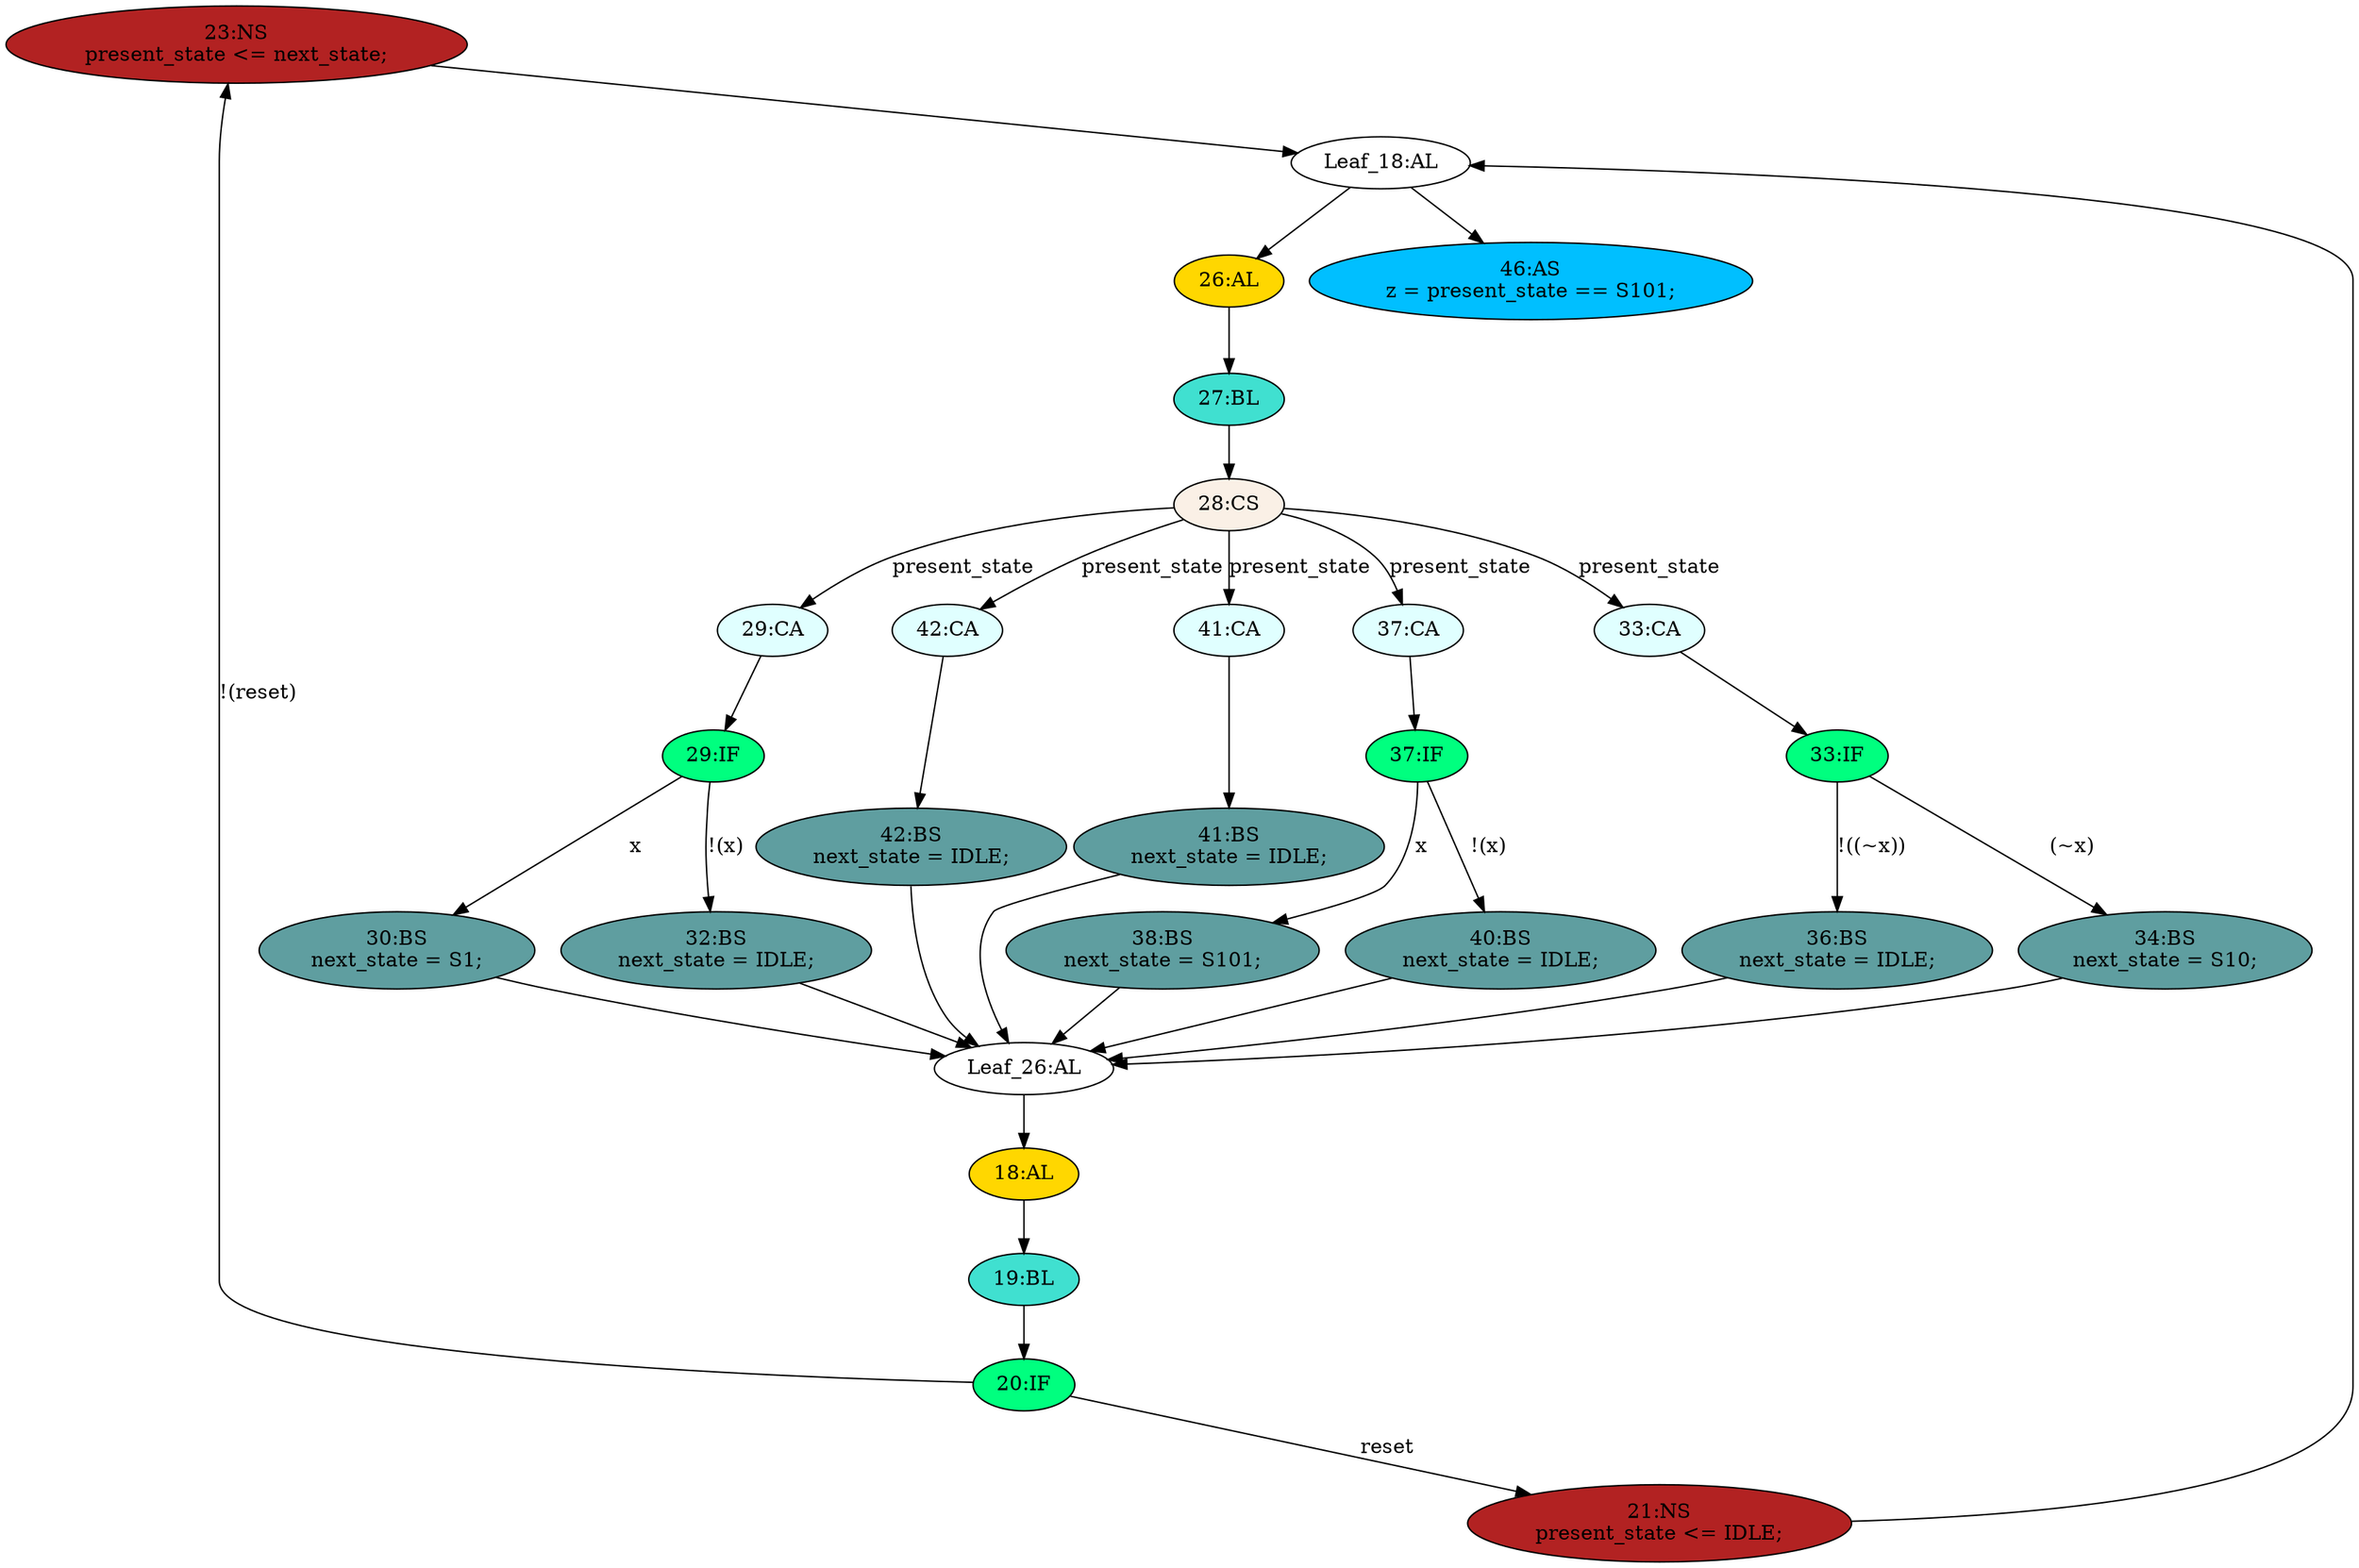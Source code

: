 strict digraph "compose( ,  )" {
	node [label="\N"];
	"23:NS"	[ast="<pyverilog.vparser.ast.NonblockingSubstitution object at 0x7f027c931050>",
		fillcolor=firebrick,
		label="23:NS
present_state <= next_state;",
		statements="[<pyverilog.vparser.ast.NonblockingSubstitution object at 0x7f027c931050>]",
		style=filled,
		typ=NonblockingSubstitution];
	"Leaf_18:AL"	[def_var="['present_state']",
		label="Leaf_18:AL"];
	"23:NS" -> "Leaf_18:AL"	[cond="[]",
		lineno=None];
	"29:IF"	[ast="<pyverilog.vparser.ast.IfStatement object at 0x7f027cd41610>",
		fillcolor=springgreen,
		label="29:IF",
		statements="[]",
		style=filled,
		typ=IfStatement];
	"32:BS"	[ast="<pyverilog.vparser.ast.BlockingSubstitution object at 0x7f027c9a0450>",
		fillcolor=cadetblue,
		label="32:BS
next_state = IDLE;",
		statements="[<pyverilog.vparser.ast.BlockingSubstitution object at 0x7f027c9a0450>]",
		style=filled,
		typ=BlockingSubstitution];
	"29:IF" -> "32:BS"	[cond="['x']",
		label="!(x)",
		lineno=29];
	"30:BS"	[ast="<pyverilog.vparser.ast.BlockingSubstitution object at 0x7f0280a85d10>",
		fillcolor=cadetblue,
		label="30:BS
next_state = S1;",
		statements="[<pyverilog.vparser.ast.BlockingSubstitution object at 0x7f0280a85d10>]",
		style=filled,
		typ=BlockingSubstitution];
	"29:IF" -> "30:BS"	[cond="['x']",
		label=x,
		lineno=29];
	"34:BS"	[ast="<pyverilog.vparser.ast.BlockingSubstitution object at 0x7f027c946550>",
		fillcolor=cadetblue,
		label="34:BS
next_state = S10;",
		statements="[<pyverilog.vparser.ast.BlockingSubstitution object at 0x7f027c946550>]",
		style=filled,
		typ=BlockingSubstitution];
	"Leaf_26:AL"	[def_var="['next_state']",
		label="Leaf_26:AL"];
	"34:BS" -> "Leaf_26:AL"	[cond="[]",
		lineno=None];
	"38:BS"	[ast="<pyverilog.vparser.ast.BlockingSubstitution object at 0x7f027c598bd0>",
		fillcolor=cadetblue,
		label="38:BS
next_state = S101;",
		statements="[<pyverilog.vparser.ast.BlockingSubstitution object at 0x7f027c598bd0>]",
		style=filled,
		typ=BlockingSubstitution];
	"38:BS" -> "Leaf_26:AL"	[cond="[]",
		lineno=None];
	"32:BS" -> "Leaf_26:AL"	[cond="[]",
		lineno=None];
	"41:CA"	[ast="<pyverilog.vparser.ast.Case object at 0x7f027c5984d0>",
		fillcolor=lightcyan,
		label="41:CA",
		statements="[]",
		style=filled,
		typ=Case];
	"41:BS"	[ast="<pyverilog.vparser.ast.BlockingSubstitution object at 0x7f027c598fd0>",
		fillcolor=cadetblue,
		label="41:BS
next_state = IDLE;",
		statements="[<pyverilog.vparser.ast.BlockingSubstitution object at 0x7f027c598fd0>]",
		style=filled,
		typ=BlockingSubstitution];
	"41:CA" -> "41:BS"	[cond="[]",
		lineno=None];
	"42:BS"	[ast="<pyverilog.vparser.ast.BlockingSubstitution object at 0x7f027c598650>",
		fillcolor=cadetblue,
		label="42:BS
next_state = IDLE;",
		statements="[<pyverilog.vparser.ast.BlockingSubstitution object at 0x7f027c598650>]",
		style=filled,
		typ=BlockingSubstitution];
	"42:BS" -> "Leaf_26:AL"	[cond="[]",
		lineno=None];
	"19:BL"	[ast="<pyverilog.vparser.ast.Block object at 0x7f027c923ed0>",
		fillcolor=turquoise,
		label="19:BL",
		statements="[]",
		style=filled,
		typ=Block];
	"20:IF"	[ast="<pyverilog.vparser.ast.IfStatement object at 0x7f027c931450>",
		fillcolor=springgreen,
		label="20:IF",
		statements="[]",
		style=filled,
		typ=IfStatement];
	"19:BL" -> "20:IF"	[cond="[]",
		lineno=None];
	"46:AS"	[ast="<pyverilog.vparser.ast.Assign object at 0x7f027c598750>",
		def_var="['z']",
		fillcolor=deepskyblue,
		label="46:AS
z = present_state == S101;",
		statements="[]",
		style=filled,
		typ=Assign,
		use_var="['present_state']"];
	"Leaf_18:AL" -> "46:AS";
	"26:AL"	[ast="<pyverilog.vparser.ast.Always object at 0x7f027c926750>",
		clk_sens=False,
		fillcolor=gold,
		label="26:AL",
		sens="['x', 'present_state']",
		statements="[]",
		style=filled,
		typ=Always,
		use_var="['x', 'present_state']"];
	"Leaf_18:AL" -> "26:AL";
	"20:IF" -> "23:NS"	[cond="['reset']",
		label="!(reset)",
		lineno=20];
	"21:NS"	[ast="<pyverilog.vparser.ast.NonblockingSubstitution object at 0x7f027c8ce4d0>",
		fillcolor=firebrick,
		label="21:NS
present_state <= IDLE;",
		statements="[<pyverilog.vparser.ast.NonblockingSubstitution object at 0x7f027c8ce4d0>]",
		style=filled,
		typ=NonblockingSubstitution];
	"20:IF" -> "21:NS"	[cond="['reset']",
		label=reset,
		lineno=20];
	"37:CA"	[ast="<pyverilog.vparser.ast.Case object at 0x7f027c598350>",
		fillcolor=lightcyan,
		label="37:CA",
		statements="[]",
		style=filled,
		typ=Case];
	"37:IF"	[ast="<pyverilog.vparser.ast.IfStatement object at 0x7f027c598810>",
		fillcolor=springgreen,
		label="37:IF",
		statements="[]",
		style=filled,
		typ=IfStatement];
	"37:CA" -> "37:IF"	[cond="[]",
		lineno=None];
	"40:BS"	[ast="<pyverilog.vparser.ast.BlockingSubstitution object at 0x7f027c598d50>",
		fillcolor=cadetblue,
		label="40:BS
next_state = IDLE;",
		statements="[<pyverilog.vparser.ast.BlockingSubstitution object at 0x7f027c598d50>]",
		style=filled,
		typ=BlockingSubstitution];
	"40:BS" -> "Leaf_26:AL"	[cond="[]",
		lineno=None];
	"37:IF" -> "38:BS"	[cond="['x']",
		label=x,
		lineno=37];
	"37:IF" -> "40:BS"	[cond="['x']",
		label="!(x)",
		lineno=37];
	"41:BS" -> "Leaf_26:AL"	[cond="[]",
		lineno=None];
	"33:IF"	[ast="<pyverilog.vparser.ast.IfStatement object at 0x7f027c946510>",
		fillcolor=springgreen,
		label="33:IF",
		statements="[]",
		style=filled,
		typ=IfStatement];
	"33:IF" -> "34:BS"	[cond="['x']",
		label="(~x)",
		lineno=33];
	"36:BS"	[ast="<pyverilog.vparser.ast.BlockingSubstitution object at 0x7f027c598cd0>",
		fillcolor=cadetblue,
		label="36:BS
next_state = IDLE;",
		statements="[<pyverilog.vparser.ast.BlockingSubstitution object at 0x7f027c598cd0>]",
		style=filled,
		typ=BlockingSubstitution];
	"33:IF" -> "36:BS"	[cond="['x']",
		label="!((~x))",
		lineno=33];
	"27:BL"	[ast="<pyverilog.vparser.ast.Block object at 0x7f027c926e90>",
		fillcolor=turquoise,
		label="27:BL",
		statements="[]",
		style=filled,
		typ=Block];
	"28:CS"	[ast="<pyverilog.vparser.ast.CaseStatement object at 0x7f027c598910>",
		fillcolor=linen,
		label="28:CS",
		statements="[]",
		style=filled,
		typ=CaseStatement];
	"27:BL" -> "28:CS"	[cond="[]",
		lineno=None];
	"30:BS" -> "Leaf_26:AL"	[cond="[]",
		lineno=None];
	"18:AL"	[ast="<pyverilog.vparser.ast.Always object at 0x7f027c923890>",
		clk_sens=True,
		fillcolor=gold,
		label="18:AL",
		sens="['clk', 'reset']",
		statements="[]",
		style=filled,
		typ=Always,
		use_var="['reset', 'next_state']"];
	"18:AL" -> "19:BL"	[cond="[]",
		lineno=None];
	"36:BS" -> "Leaf_26:AL"	[cond="[]",
		lineno=None];
	"26:AL" -> "27:BL"	[cond="[]",
		lineno=None];
	"Leaf_26:AL" -> "18:AL";
	"33:CA"	[ast="<pyverilog.vparser.ast.Case object at 0x7f027cc9ee50>",
		fillcolor=lightcyan,
		label="33:CA",
		statements="[]",
		style=filled,
		typ=Case];
	"33:CA" -> "33:IF"	[cond="[]",
		lineno=None];
	"28:CS" -> "41:CA"	[cond="['present_state']",
		label=present_state,
		lineno=28];
	"28:CS" -> "37:CA"	[cond="['present_state']",
		label=present_state,
		lineno=28];
	"28:CS" -> "33:CA"	[cond="['present_state']",
		label=present_state,
		lineno=28];
	"29:CA"	[ast="<pyverilog.vparser.ast.Case object at 0x7f027c926650>",
		fillcolor=lightcyan,
		label="29:CA",
		statements="[]",
		style=filled,
		typ=Case];
	"28:CS" -> "29:CA"	[cond="['present_state']",
		label=present_state,
		lineno=28];
	"42:CA"	[ast="<pyverilog.vparser.ast.Case object at 0x7f027c5989d0>",
		fillcolor=lightcyan,
		label="42:CA",
		statements="[]",
		style=filled,
		typ=Case];
	"28:CS" -> "42:CA"	[cond="['present_state']",
		label=present_state,
		lineno=28];
	"29:CA" -> "29:IF"	[cond="[]",
		lineno=None];
	"42:CA" -> "42:BS"	[cond="[]",
		lineno=None];
	"21:NS" -> "Leaf_18:AL"	[cond="[]",
		lineno=None];
}
